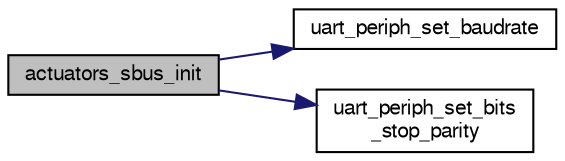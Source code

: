 digraph "actuators_sbus_init"
{
  edge [fontname="FreeSans",fontsize="10",labelfontname="FreeSans",labelfontsize="10"];
  node [fontname="FreeSans",fontsize="10",shape=record];
  rankdir="LR";
  Node1 [label="actuators_sbus_init",height=0.2,width=0.4,color="black", fillcolor="grey75", style="filled", fontcolor="black"];
  Node1 -> Node2 [color="midnightblue",fontsize="10",style="solid",fontname="FreeSans"];
  Node2 [label="uart_periph_set_baudrate",height=0.2,width=0.4,color="black", fillcolor="white", style="filled",URL="$chibios_2mcu__periph_2uart__arch_8c.html#a3eff2a82ddc632e5626c04ad4e717e3b",tooltip="Set baudrate. "];
  Node1 -> Node3 [color="midnightblue",fontsize="10",style="solid",fontname="FreeSans"];
  Node3 [label="uart_periph_set_bits\l_stop_parity",height=0.2,width=0.4,color="black", fillcolor="white", style="filled",URL="$chibios_2mcu__periph_2uart__arch_8c.html#a0cdaf8266fcef9b52d422621b36413d6",tooltip="Set parity and stop bits. "];
}
